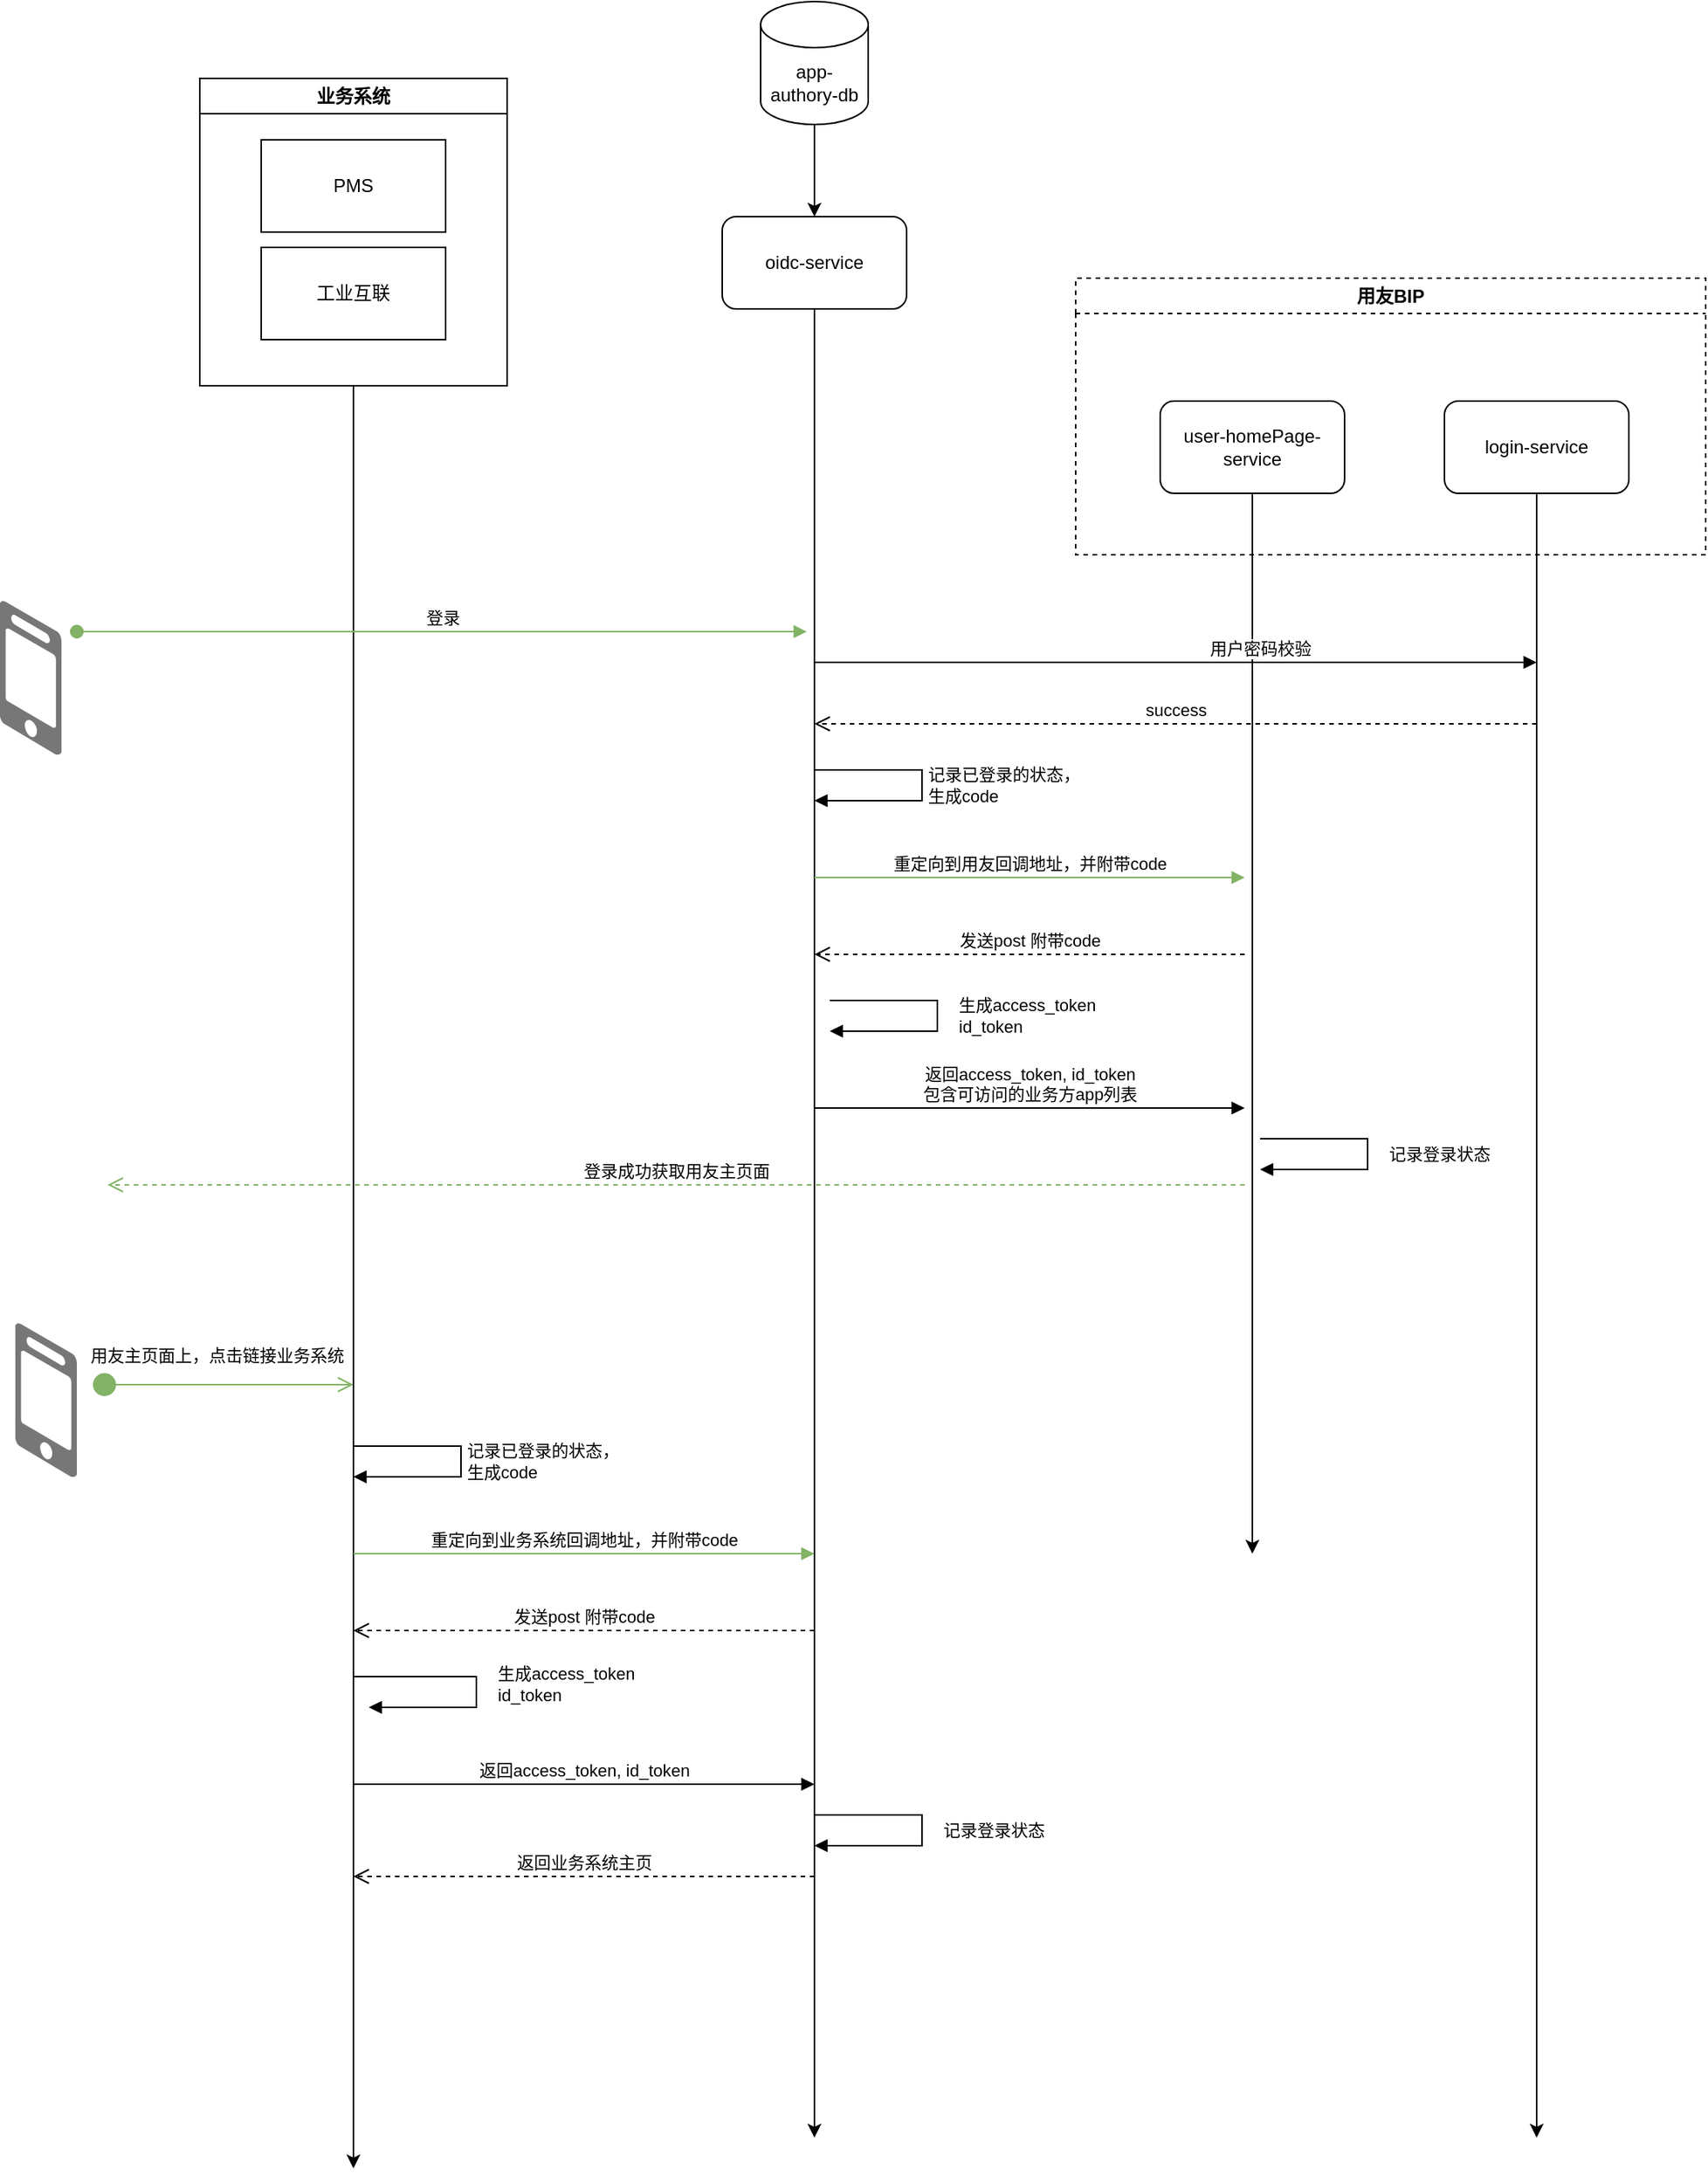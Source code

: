 <mxfile version="21.2.2" type="github">
  <diagram name="第 1 页" id="Xca4t9n4aZGngx8q6Jo6">
    <mxGraphModel dx="1438" dy="750" grid="1" gridSize="10" guides="0" tooltips="1" connect="1" arrows="1" fold="1" page="1" pageScale="1" pageWidth="827" pageHeight="1169" math="0" shadow="0">
      <root>
        <mxCell id="0" />
        <mxCell id="1" parent="0" />
        <mxCell id="vkd8hjWte1cUT5eUdOwT-1" value="oidc-service" style="rounded=1;whiteSpace=wrap;html=1;" vertex="1" parent="1">
          <mxGeometry x="500" y="360" width="120" height="60" as="geometry" />
        </mxCell>
        <mxCell id="vkd8hjWte1cUT5eUdOwT-2" style="edgeStyle=orthogonalEdgeStyle;rounded=0;orthogonalLoop=1;jettySize=auto;html=1;exitX=0.5;exitY=1;exitDx=0;exitDy=0;" edge="1" parent="1" source="vkd8hjWte1cUT5eUdOwT-5">
          <mxGeometry relative="1" as="geometry">
            <mxPoint x="845" y="1230" as="targetPoint" />
            <mxPoint x="820" y="480" as="sourcePoint" />
          </mxGeometry>
        </mxCell>
        <mxCell id="vkd8hjWte1cUT5eUdOwT-3" value="用友BIP" style="swimlane;whiteSpace=wrap;html=1;dashed=1;" vertex="1" parent="1">
          <mxGeometry x="730" y="400" width="410" height="180" as="geometry" />
        </mxCell>
        <mxCell id="vkd8hjWte1cUT5eUdOwT-27" style="edgeStyle=orthogonalEdgeStyle;rounded=0;orthogonalLoop=1;jettySize=auto;html=1;" edge="1" parent="vkd8hjWte1cUT5eUdOwT-3" source="vkd8hjWte1cUT5eUdOwT-4">
          <mxGeometry relative="1" as="geometry">
            <mxPoint x="300" y="1210" as="targetPoint" />
          </mxGeometry>
        </mxCell>
        <mxCell id="vkd8hjWte1cUT5eUdOwT-4" value="login-service" style="rounded=1;whiteSpace=wrap;html=1;" vertex="1" parent="vkd8hjWte1cUT5eUdOwT-3">
          <mxGeometry x="240" y="80" width="120" height="60" as="geometry" />
        </mxCell>
        <mxCell id="vkd8hjWte1cUT5eUdOwT-5" value="user-homePage-service" style="rounded=1;whiteSpace=wrap;html=1;" vertex="1" parent="vkd8hjWte1cUT5eUdOwT-3">
          <mxGeometry x="55" y="80" width="120" height="60" as="geometry" />
        </mxCell>
        <mxCell id="vkd8hjWte1cUT5eUdOwT-39" style="edgeStyle=orthogonalEdgeStyle;rounded=0;orthogonalLoop=1;jettySize=auto;html=1;entryX=0.5;entryY=0;entryDx=0;entryDy=0;" edge="1" parent="1" source="vkd8hjWte1cUT5eUdOwT-6" target="vkd8hjWte1cUT5eUdOwT-1">
          <mxGeometry relative="1" as="geometry" />
        </mxCell>
        <mxCell id="vkd8hjWte1cUT5eUdOwT-6" value="app-authory-db" style="shape=cylinder3;whiteSpace=wrap;html=1;boundedLbl=1;backgroundOutline=1;size=15;" vertex="1" parent="1">
          <mxGeometry x="525" y="220" width="70" height="80" as="geometry" />
        </mxCell>
        <mxCell id="vkd8hjWte1cUT5eUdOwT-7" style="edgeStyle=orthogonalEdgeStyle;rounded=0;orthogonalLoop=1;jettySize=auto;html=1;" edge="1" parent="1" source="vkd8hjWte1cUT5eUdOwT-8">
          <mxGeometry relative="1" as="geometry">
            <mxPoint x="260" y="1630" as="targetPoint" />
            <Array as="points">
              <mxPoint x="260" y="1260" />
            </Array>
          </mxGeometry>
        </mxCell>
        <mxCell id="vkd8hjWte1cUT5eUdOwT-8" value="业务系统" style="swimlane;whiteSpace=wrap;html=1;" vertex="1" parent="1">
          <mxGeometry x="160" y="270" width="200" height="200" as="geometry" />
        </mxCell>
        <mxCell id="vkd8hjWte1cUT5eUdOwT-9" value="PMS" style="rounded=0;whiteSpace=wrap;html=1;" vertex="1" parent="vkd8hjWte1cUT5eUdOwT-8">
          <mxGeometry x="40" y="40" width="120" height="60" as="geometry" />
        </mxCell>
        <mxCell id="vkd8hjWte1cUT5eUdOwT-10" value="工业互联" style="rounded=0;whiteSpace=wrap;html=1;" vertex="1" parent="vkd8hjWte1cUT5eUdOwT-8">
          <mxGeometry x="40" y="110" width="120" height="60" as="geometry" />
        </mxCell>
        <mxCell id="vkd8hjWte1cUT5eUdOwT-11" value="" style="verticalLabelPosition=bottom;html=1;verticalAlign=top;strokeWidth=1;align=center;outlineConnect=0;dashed=0;outlineConnect=0;shape=mxgraph.aws3d.mobile_worker;aspect=fixed;strokeColor=none;fillColor=#777777;" vertex="1" parent="1">
          <mxGeometry x="40" y="1080" width="40" height="100" as="geometry" />
        </mxCell>
        <mxCell id="vkd8hjWte1cUT5eUdOwT-12" value="登录" style="html=1;verticalAlign=bottom;startArrow=oval;endArrow=block;startSize=8;edgeStyle=elbowEdgeStyle;elbow=vertical;curved=0;rounded=0;fillColor=#d5e8d4;strokeColor=#82b366;" edge="1" parent="1">
          <mxGeometry relative="1" as="geometry">
            <mxPoint x="80" y="630" as="sourcePoint" />
            <mxPoint x="555" y="630.2" as="targetPoint" />
          </mxGeometry>
        </mxCell>
        <mxCell id="vkd8hjWte1cUT5eUdOwT-13" value="" style="rounded=0;orthogonalLoop=1;jettySize=auto;html=1;" edge="1" parent="1" source="vkd8hjWte1cUT5eUdOwT-1">
          <mxGeometry relative="1" as="geometry">
            <mxPoint x="560" y="1610" as="targetPoint" />
            <mxPoint x="560" y="420" as="sourcePoint" />
          </mxGeometry>
        </mxCell>
        <mxCell id="vkd8hjWte1cUT5eUdOwT-15" value="用户密码校验" style="html=1;verticalAlign=bottom;endArrow=block;edgeStyle=elbowEdgeStyle;elbow=vertical;curved=0;rounded=0;" edge="1" parent="1">
          <mxGeometry x="0.469" relative="1" as="geometry">
            <mxPoint x="770" y="650" as="sourcePoint" />
            <Array as="points">
              <mxPoint x="560" y="650" />
            </Array>
            <mxPoint as="offset" />
            <mxPoint x="1030" y="650" as="targetPoint" />
          </mxGeometry>
        </mxCell>
        <mxCell id="vkd8hjWte1cUT5eUdOwT-16" value="success" style="html=1;verticalAlign=bottom;endArrow=open;dashed=1;endSize=8;edgeStyle=elbowEdgeStyle;elbow=vertical;curved=0;rounded=0;" edge="1" parent="1">
          <mxGeometry relative="1" as="geometry">
            <mxPoint x="560" y="690" as="targetPoint" />
            <Array as="points">
              <mxPoint x="690" y="690" />
            </Array>
            <mxPoint x="1030" y="690" as="sourcePoint" />
          </mxGeometry>
        </mxCell>
        <mxCell id="vkd8hjWte1cUT5eUdOwT-17" value="记录已登录的状态，&lt;br&gt;生成code" style="html=1;align=left;spacingLeft=2;endArrow=block;rounded=0;edgeStyle=orthogonalEdgeStyle;curved=0;rounded=0;" edge="1" parent="1">
          <mxGeometry relative="1" as="geometry">
            <mxPoint x="560" y="720" as="sourcePoint" />
            <Array as="points">
              <mxPoint x="630" y="720" />
              <mxPoint x="630" y="740" />
            </Array>
            <mxPoint x="560" y="740" as="targetPoint" />
          </mxGeometry>
        </mxCell>
        <mxCell id="vkd8hjWte1cUT5eUdOwT-19" value="重定向到用友回调地址，并附带code" style="html=1;verticalAlign=bottom;endArrow=block;edgeStyle=elbowEdgeStyle;elbow=vertical;curved=0;rounded=0;fillColor=#d5e8d4;strokeColor=#82b366;" edge="1" parent="1">
          <mxGeometry width="80" relative="1" as="geometry">
            <mxPoint x="560" y="790" as="sourcePoint" />
            <mxPoint x="840" y="790" as="targetPoint" />
          </mxGeometry>
        </mxCell>
        <mxCell id="vkd8hjWte1cUT5eUdOwT-20" value="发送post 附带code" style="html=1;verticalAlign=bottom;endArrow=open;dashed=1;endSize=8;edgeStyle=elbowEdgeStyle;elbow=vertical;curved=0;rounded=0;" edge="1" parent="1">
          <mxGeometry relative="1" as="geometry">
            <mxPoint x="840" y="840" as="sourcePoint" />
            <mxPoint x="560" y="840" as="targetPoint" />
          </mxGeometry>
        </mxCell>
        <mxCell id="vkd8hjWte1cUT5eUdOwT-22" value="记录登录状态" style="html=1;align=left;spacingLeft=2;endArrow=block;rounded=0;edgeStyle=orthogonalEdgeStyle;curved=0;rounded=0;" edge="1" parent="1">
          <mxGeometry y="10" relative="1" as="geometry">
            <mxPoint x="850" y="960" as="sourcePoint" />
            <Array as="points">
              <mxPoint x="920" y="960" />
              <mxPoint x="920" y="980" />
            </Array>
            <mxPoint x="850" y="980" as="targetPoint" />
            <mxPoint as="offset" />
          </mxGeometry>
        </mxCell>
        <mxCell id="vkd8hjWte1cUT5eUdOwT-23" value="返回access_token, id_token&lt;br&gt;包含可访问的业务方app列表" style="html=1;verticalAlign=bottom;endArrow=block;edgeStyle=elbowEdgeStyle;elbow=vertical;curved=0;rounded=0;" edge="1" parent="1">
          <mxGeometry width="80" relative="1" as="geometry">
            <mxPoint x="560" y="940" as="sourcePoint" />
            <mxPoint x="840" y="940" as="targetPoint" />
            <Array as="points">
              <mxPoint x="700" y="940" />
            </Array>
          </mxGeometry>
        </mxCell>
        <mxCell id="vkd8hjWte1cUT5eUdOwT-24" value="" style="verticalLabelPosition=bottom;html=1;verticalAlign=top;strokeWidth=1;align=center;outlineConnect=0;dashed=0;outlineConnect=0;shape=mxgraph.aws3d.mobile_worker;aspect=fixed;strokeColor=none;fillColor=#777777;" vertex="1" parent="1">
          <mxGeometry x="30" y="610" width="40" height="100" as="geometry" />
        </mxCell>
        <mxCell id="vkd8hjWte1cUT5eUdOwT-25" value="用友主页面上，点击链接业务系统" style="html=1;verticalAlign=bottom;startArrow=circle;startFill=1;endArrow=open;startSize=6;endSize=8;edgeStyle=elbowEdgeStyle;elbow=vertical;curved=0;rounded=0;fillColor=#d5e8d4;strokeColor=#82b366;" edge="1" parent="1">
          <mxGeometry x="-0.048" y="10" width="80" relative="1" as="geometry">
            <mxPoint x="90" y="1120" as="sourcePoint" />
            <mxPoint x="260" y="1120" as="targetPoint" />
            <mxPoint as="offset" />
          </mxGeometry>
        </mxCell>
        <mxCell id="vkd8hjWte1cUT5eUdOwT-26" value="生成access_token&lt;br&gt;id_token" style="html=1;align=left;spacingLeft=2;endArrow=block;rounded=0;edgeStyle=orthogonalEdgeStyle;curved=0;rounded=0;" edge="1" parent="1">
          <mxGeometry y="10" relative="1" as="geometry">
            <mxPoint x="570" y="870" as="sourcePoint" />
            <Array as="points">
              <mxPoint x="640" y="870" />
              <mxPoint x="640" y="890" />
            </Array>
            <mxPoint x="570" y="890" as="targetPoint" />
            <mxPoint as="offset" />
          </mxGeometry>
        </mxCell>
        <mxCell id="vkd8hjWte1cUT5eUdOwT-30" value="登录成功获取用友主页面" style="html=1;verticalAlign=bottom;endArrow=open;dashed=1;endSize=8;edgeStyle=elbowEdgeStyle;elbow=vertical;curved=0;rounded=0;fillColor=#d5e8d4;strokeColor=#82b366;" edge="1" parent="1">
          <mxGeometry relative="1" as="geometry">
            <mxPoint x="840" y="990" as="sourcePoint" />
            <mxPoint x="100" y="990" as="targetPoint" />
          </mxGeometry>
        </mxCell>
        <mxCell id="vkd8hjWte1cUT5eUdOwT-31" value="记录已登录的状态，&lt;br&gt;生成code" style="html=1;align=left;spacingLeft=2;endArrow=block;rounded=0;edgeStyle=orthogonalEdgeStyle;curved=0;rounded=0;" edge="1" parent="1">
          <mxGeometry relative="1" as="geometry">
            <mxPoint x="260" y="1160" as="sourcePoint" />
            <Array as="points">
              <mxPoint x="330" y="1160" />
              <mxPoint x="330" y="1180" />
            </Array>
            <mxPoint x="260" y="1180" as="targetPoint" />
          </mxGeometry>
        </mxCell>
        <mxCell id="vkd8hjWte1cUT5eUdOwT-32" value="重定向到业务系统回调地址，并附带code" style="html=1;verticalAlign=bottom;endArrow=block;edgeStyle=elbowEdgeStyle;elbow=vertical;curved=0;rounded=0;fillColor=#d5e8d4;strokeColor=#82b366;" edge="1" parent="1">
          <mxGeometry width="80" relative="1" as="geometry">
            <mxPoint x="260" y="1230" as="sourcePoint" />
            <mxPoint x="560" y="1230" as="targetPoint" />
          </mxGeometry>
        </mxCell>
        <mxCell id="vkd8hjWte1cUT5eUdOwT-33" value="发送post 附带code" style="html=1;verticalAlign=bottom;endArrow=open;dashed=1;endSize=8;edgeStyle=elbowEdgeStyle;elbow=vertical;curved=0;rounded=0;" edge="1" parent="1">
          <mxGeometry relative="1" as="geometry">
            <mxPoint x="560" y="1280" as="sourcePoint" />
            <mxPoint x="260" y="1280" as="targetPoint" />
          </mxGeometry>
        </mxCell>
        <mxCell id="vkd8hjWte1cUT5eUdOwT-34" value="记录登录状态" style="html=1;align=left;spacingLeft=2;endArrow=block;rounded=0;edgeStyle=orthogonalEdgeStyle;curved=0;rounded=0;" edge="1" parent="1">
          <mxGeometry y="10" relative="1" as="geometry">
            <mxPoint x="560" y="1400" as="sourcePoint" />
            <Array as="points">
              <mxPoint x="630" y="1400" />
              <mxPoint x="630" y="1420" />
            </Array>
            <mxPoint x="560" y="1420" as="targetPoint" />
            <mxPoint as="offset" />
          </mxGeometry>
        </mxCell>
        <mxCell id="vkd8hjWte1cUT5eUdOwT-35" value="返回access_token, id_token" style="html=1;verticalAlign=bottom;endArrow=block;edgeStyle=elbowEdgeStyle;elbow=vertical;curved=0;rounded=0;" edge="1" parent="1">
          <mxGeometry width="80" relative="1" as="geometry">
            <mxPoint x="260" y="1380" as="sourcePoint" />
            <mxPoint x="560" y="1380" as="targetPoint" />
            <Array as="points">
              <mxPoint x="400" y="1380" />
            </Array>
          </mxGeometry>
        </mxCell>
        <mxCell id="vkd8hjWte1cUT5eUdOwT-36" value="生成access_token&lt;br&gt;id_token" style="html=1;align=left;spacingLeft=2;endArrow=block;rounded=0;edgeStyle=orthogonalEdgeStyle;curved=0;rounded=0;" edge="1" parent="1">
          <mxGeometry y="10" relative="1" as="geometry">
            <mxPoint x="260" y="1310" as="sourcePoint" />
            <Array as="points">
              <mxPoint x="340" y="1310" />
              <mxPoint x="340" y="1330" />
            </Array>
            <mxPoint x="270" y="1330" as="targetPoint" />
            <mxPoint as="offset" />
          </mxGeometry>
        </mxCell>
        <mxCell id="vkd8hjWte1cUT5eUdOwT-37" value="返回业务系统主页" style="html=1;verticalAlign=bottom;endArrow=open;dashed=1;endSize=8;edgeStyle=elbowEdgeStyle;elbow=vertical;curved=0;rounded=0;" edge="1" parent="1">
          <mxGeometry relative="1" as="geometry">
            <mxPoint x="560" y="1440" as="sourcePoint" />
            <mxPoint x="260" y="1440" as="targetPoint" />
          </mxGeometry>
        </mxCell>
      </root>
    </mxGraphModel>
  </diagram>
</mxfile>
